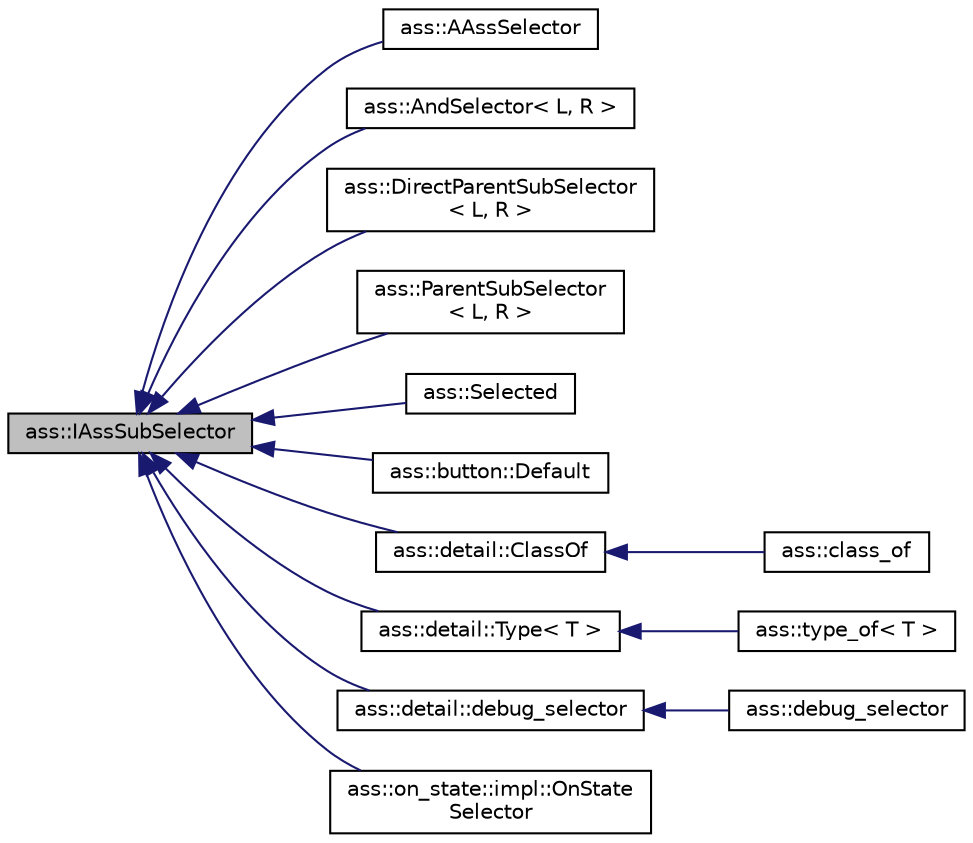 digraph "ass::IAssSubSelector"
{
 // LATEX_PDF_SIZE
  edge [fontname="Helvetica",fontsize="10",labelfontname="Helvetica",labelfontsize="10"];
  node [fontname="Helvetica",fontsize="10",shape=record];
  rankdir="LR";
  Node1 [label="ass::IAssSubSelector",height=0.2,width=0.4,color="black", fillcolor="grey75", style="filled", fontcolor="black",tooltip=" "];
  Node1 -> Node2 [dir="back",color="midnightblue",fontsize="10",style="solid",fontname="Helvetica"];
  Node2 [label="ass::AAssSelector",height=0.2,width=0.4,color="black", fillcolor="white", style="filled",URL="$classass_1_1AAssSelector.html",tooltip=" "];
  Node1 -> Node3 [dir="back",color="midnightblue",fontsize="10",style="solid",fontname="Helvetica"];
  Node3 [label="ass::AndSelector\< L, R \>",height=0.2,width=0.4,color="black", fillcolor="white", style="filled",URL="$structass_1_1AndSelector.html",tooltip=" "];
  Node1 -> Node4 [dir="back",color="midnightblue",fontsize="10",style="solid",fontname="Helvetica"];
  Node4 [label="ass::DirectParentSubSelector\l\< L, R \>",height=0.2,width=0.4,color="black", fillcolor="white", style="filled",URL="$structass_1_1DirectParentSubSelector.html",tooltip=" "];
  Node1 -> Node5 [dir="back",color="midnightblue",fontsize="10",style="solid",fontname="Helvetica"];
  Node5 [label="ass::ParentSubSelector\l\< L, R \>",height=0.2,width=0.4,color="black", fillcolor="white", style="filled",URL="$structass_1_1ParentSubSelector.html",tooltip=" "];
  Node1 -> Node6 [dir="back",color="midnightblue",fontsize="10",style="solid",fontname="Helvetica"];
  Node6 [label="ass::Selected",height=0.2,width=0.4,color="black", fillcolor="white", style="filled",URL="$structass_1_1Selected.html",tooltip=" "];
  Node1 -> Node7 [dir="back",color="midnightblue",fontsize="10",style="solid",fontname="Helvetica"];
  Node7 [label="ass::button::Default",height=0.2,width=0.4,color="black", fillcolor="white", style="filled",URL="$structass_1_1button_1_1Default.html",tooltip=" "];
  Node1 -> Node8 [dir="back",color="midnightblue",fontsize="10",style="solid",fontname="Helvetica"];
  Node8 [label="ass::detail::ClassOf",height=0.2,width=0.4,color="black", fillcolor="white", style="filled",URL="$structass_1_1detail_1_1ClassOf.html",tooltip=" "];
  Node8 -> Node9 [dir="back",color="midnightblue",fontsize="10",style="solid",fontname="Helvetica"];
  Node9 [label="ass::class_of",height=0.2,width=0.4,color="black", fillcolor="white", style="filled",URL="$structass_1_1class__of.html",tooltip=" "];
  Node1 -> Node10 [dir="back",color="midnightblue",fontsize="10",style="solid",fontname="Helvetica"];
  Node10 [label="ass::detail::Type\< T \>",height=0.2,width=0.4,color="black", fillcolor="white", style="filled",URL="$structass_1_1detail_1_1Type.html",tooltip=" "];
  Node10 -> Node11 [dir="back",color="midnightblue",fontsize="10",style="solid",fontname="Helvetica"];
  Node11 [label="ass::type_of\< T \>",height=0.2,width=0.4,color="black", fillcolor="white", style="filled",URL="$structass_1_1type__of.html",tooltip=" "];
  Node1 -> Node12 [dir="back",color="midnightblue",fontsize="10",style="solid",fontname="Helvetica"];
  Node12 [label="ass::detail::debug_selector",height=0.2,width=0.4,color="black", fillcolor="white", style="filled",URL="$structass_1_1detail_1_1debug__selector.html",tooltip=" "];
  Node12 -> Node13 [dir="back",color="midnightblue",fontsize="10",style="solid",fontname="Helvetica"];
  Node13 [label="ass::debug_selector",height=0.2,width=0.4,color="black", fillcolor="white", style="filled",URL="$structass_1_1debug__selector.html",tooltip=" "];
  Node1 -> Node14 [dir="back",color="midnightblue",fontsize="10",style="solid",fontname="Helvetica"];
  Node14 [label="ass::on_state::impl::OnState\lSelector",height=0.2,width=0.4,color="black", fillcolor="white", style="filled",URL="$structass_1_1on__state_1_1impl_1_1OnStateSelector.html",tooltip=" "];
}
